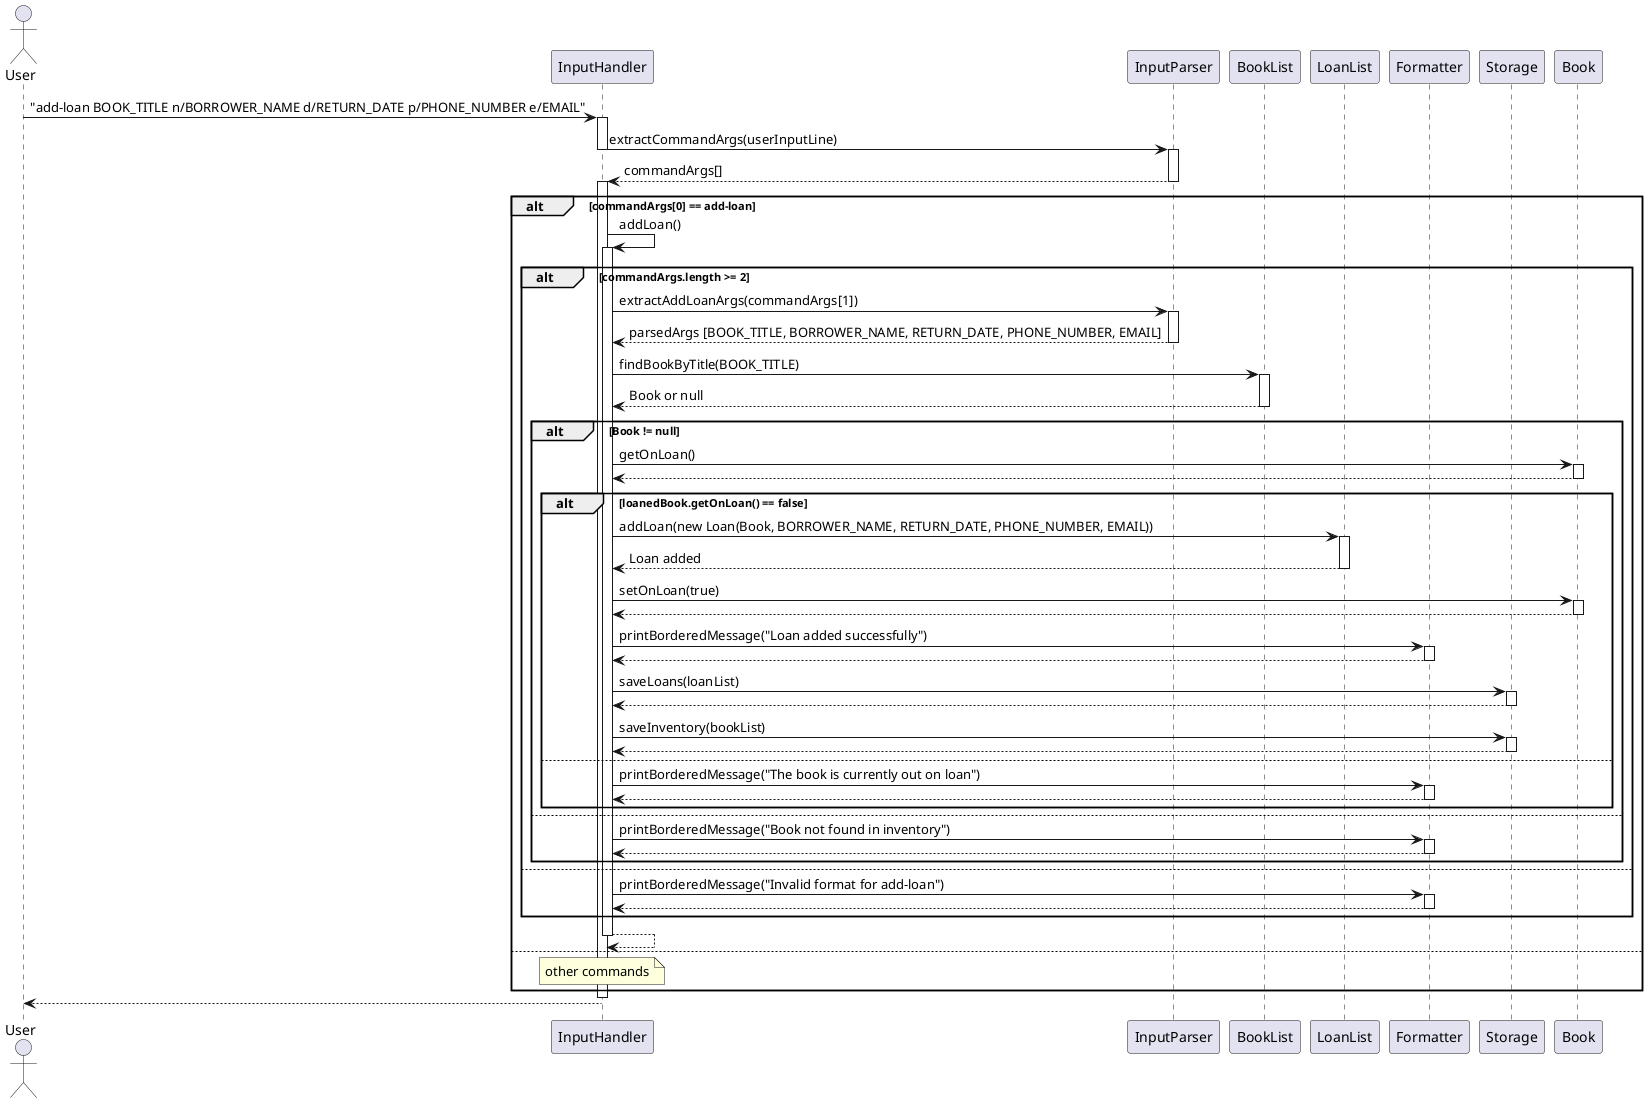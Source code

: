 @startuml
actor User
participant InputHandler
participant InputParser
participant BookList
participant LoanList
participant Formatter
participant Storage

User -> InputHandler: "add-loan BOOK_TITLE n/BORROWER_NAME d/RETURN_DATE p/PHONE_NUMBER e/EMAIL"
activate InputHandler

InputHandler -> InputParser: extractCommandArgs(userInputLine)
deactivate InputHandler
activate InputParser

InputParser --> InputHandler: commandArgs[]
deactivate InputParser
activate InputHandler

alt commandArgs[0] == add-loan
    InputHandler -> InputHandler : addLoan()
    activate InputHandler

alt commandArgs.length >= 2
    InputHandler -> InputParser: extractAddLoanArgs(commandArgs[1])
    activate InputParser

    InputParser --> InputHandler: parsedArgs [BOOK_TITLE, BORROWER_NAME, RETURN_DATE, PHONE_NUMBER, EMAIL]
    deactivate InputParser

    InputHandler -> BookList: findBookByTitle(BOOK_TITLE)
    activate BookList

    BookList --> InputHandler: Book or null
    deactivate BookList

    alt Book != null
        InputHandler -> Book: getOnLoan()
        activate Book

        Book --> InputHandler
        deactivate Book

        alt loanedBook.getOnLoan() == false
            InputHandler -> LoanList: addLoan(new Loan(Book, BORROWER_NAME, RETURN_DATE, PHONE_NUMBER, EMAIL))
            activate LoanList
            LoanList --> InputHandler: Loan added
            deactivate LoanList

            InputHandler -> Book: setOnLoan(true)
            activate Book

            Book --> InputHandler
            deactivate Book

            InputHandler -> Formatter: printBorderedMessage("Loan added successfully")
            activate Formatter

            Formatter --> InputHandler
            deactivate Formatter

            InputHandler -> Storage: saveLoans(loanList)
            activate Storage

            Storage --> InputHandler
            deactivate Storage

            InputHandler -> Storage: saveInventory(bookList)
            activate Storage

            Storage --> InputHandler
            deactivate Storage

        else
            InputHandler -> Formatter: printBorderedMessage("The book is currently out on loan")
            activate Formatter

            Formatter --> InputHandler
            deactivate Formatter
        end
    else
        InputHandler -> Formatter: printBorderedMessage("Book not found in inventory")
        activate Formatter

        Formatter --> InputHandler
        deactivate Formatter
    end

    else
        InputHandler -> Formatter: printBorderedMessage("Invalid format for add-loan")
        activate Formatter
        Formatter --> InputHandler
        deactivate Formatter
    end

InputHandler --> InputHandler
deactivate InputHandler

else
    note over InputHandler : other commands
end

deactivate InputHandler
InputHandler --> User
@enduml